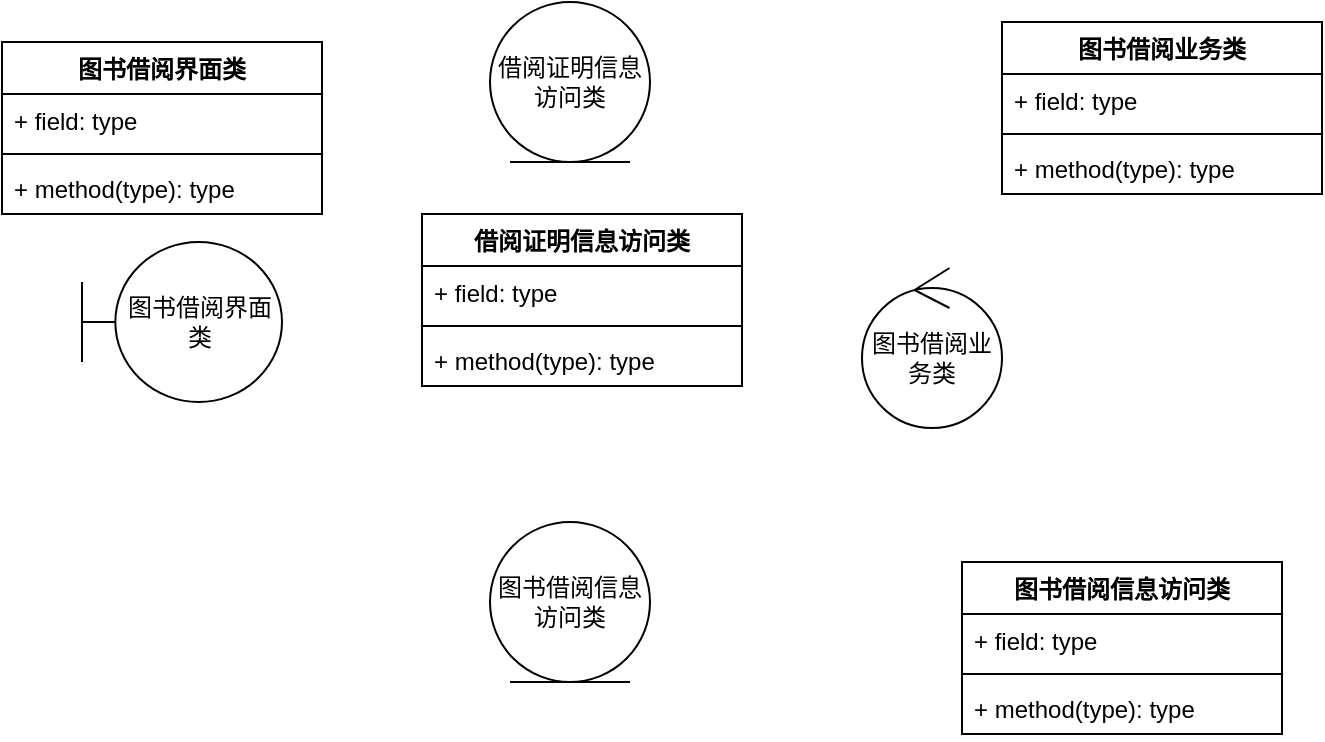 <mxfile version="21.1.7" type="github">
  <diagram name="第 1 页" id="2etSsabE5EfdO6nmUWNd">
    <mxGraphModel dx="1050" dy="590" grid="1" gridSize="10" guides="1" tooltips="1" connect="1" arrows="1" fold="1" page="1" pageScale="1" pageWidth="827" pageHeight="1169" math="0" shadow="0">
      <root>
        <mxCell id="0" />
        <mxCell id="1" parent="0" />
        <mxCell id="MQDV8qLic893FauFztu4-1" value="图书借阅界面类" style="shape=umlBoundary;whiteSpace=wrap;html=1;" vertex="1" parent="1">
          <mxGeometry x="90" y="190" width="100" height="80" as="geometry" />
        </mxCell>
        <mxCell id="MQDV8qLic893FauFztu4-3" value="借阅证明信息访问类" style="ellipse;shape=umlEntity;whiteSpace=wrap;html=1;" vertex="1" parent="1">
          <mxGeometry x="294" y="70" width="80" height="80" as="geometry" />
        </mxCell>
        <mxCell id="MQDV8qLic893FauFztu4-4" value="图书借阅业务类" style="ellipse;shape=umlControl;whiteSpace=wrap;html=1;" vertex="1" parent="1">
          <mxGeometry x="480" y="203" width="70" height="80" as="geometry" />
        </mxCell>
        <mxCell id="MQDV8qLic893FauFztu4-5" value="图书借阅信息访问类" style="ellipse;shape=umlEntity;whiteSpace=wrap;html=1;" vertex="1" parent="1">
          <mxGeometry x="294" y="330" width="80" height="80" as="geometry" />
        </mxCell>
        <mxCell id="MQDV8qLic893FauFztu4-6" value="图书借阅界面类" style="swimlane;fontStyle=1;align=center;verticalAlign=top;childLayout=stackLayout;horizontal=1;startSize=26;horizontalStack=0;resizeParent=1;resizeParentMax=0;resizeLast=0;collapsible=1;marginBottom=0;whiteSpace=wrap;html=1;" vertex="1" parent="1">
          <mxGeometry x="50" y="90" width="160" height="86" as="geometry" />
        </mxCell>
        <mxCell id="MQDV8qLic893FauFztu4-7" value="+ field: type" style="text;strokeColor=none;fillColor=none;align=left;verticalAlign=top;spacingLeft=4;spacingRight=4;overflow=hidden;rotatable=0;points=[[0,0.5],[1,0.5]];portConstraint=eastwest;whiteSpace=wrap;html=1;" vertex="1" parent="MQDV8qLic893FauFztu4-6">
          <mxGeometry y="26" width="160" height="26" as="geometry" />
        </mxCell>
        <mxCell id="MQDV8qLic893FauFztu4-8" value="" style="line;strokeWidth=1;fillColor=none;align=left;verticalAlign=middle;spacingTop=-1;spacingLeft=3;spacingRight=3;rotatable=0;labelPosition=right;points=[];portConstraint=eastwest;strokeColor=inherit;" vertex="1" parent="MQDV8qLic893FauFztu4-6">
          <mxGeometry y="52" width="160" height="8" as="geometry" />
        </mxCell>
        <mxCell id="MQDV8qLic893FauFztu4-9" value="+ method(type): type" style="text;strokeColor=none;fillColor=none;align=left;verticalAlign=top;spacingLeft=4;spacingRight=4;overflow=hidden;rotatable=0;points=[[0,0.5],[1,0.5]];portConstraint=eastwest;whiteSpace=wrap;html=1;" vertex="1" parent="MQDV8qLic893FauFztu4-6">
          <mxGeometry y="60" width="160" height="26" as="geometry" />
        </mxCell>
        <mxCell id="MQDV8qLic893FauFztu4-10" value="借阅证明信息访问类" style="swimlane;fontStyle=1;align=center;verticalAlign=top;childLayout=stackLayout;horizontal=1;startSize=26;horizontalStack=0;resizeParent=1;resizeParentMax=0;resizeLast=0;collapsible=1;marginBottom=0;whiteSpace=wrap;html=1;" vertex="1" parent="1">
          <mxGeometry x="260" y="176" width="160" height="86" as="geometry" />
        </mxCell>
        <mxCell id="MQDV8qLic893FauFztu4-11" value="+ field: type" style="text;strokeColor=none;fillColor=none;align=left;verticalAlign=top;spacingLeft=4;spacingRight=4;overflow=hidden;rotatable=0;points=[[0,0.5],[1,0.5]];portConstraint=eastwest;whiteSpace=wrap;html=1;" vertex="1" parent="MQDV8qLic893FauFztu4-10">
          <mxGeometry y="26" width="160" height="26" as="geometry" />
        </mxCell>
        <mxCell id="MQDV8qLic893FauFztu4-12" value="" style="line;strokeWidth=1;fillColor=none;align=left;verticalAlign=middle;spacingTop=-1;spacingLeft=3;spacingRight=3;rotatable=0;labelPosition=right;points=[];portConstraint=eastwest;strokeColor=inherit;" vertex="1" parent="MQDV8qLic893FauFztu4-10">
          <mxGeometry y="52" width="160" height="8" as="geometry" />
        </mxCell>
        <mxCell id="MQDV8qLic893FauFztu4-13" value="+ method(type): type" style="text;strokeColor=none;fillColor=none;align=left;verticalAlign=top;spacingLeft=4;spacingRight=4;overflow=hidden;rotatable=0;points=[[0,0.5],[1,0.5]];portConstraint=eastwest;whiteSpace=wrap;html=1;" vertex="1" parent="MQDV8qLic893FauFztu4-10">
          <mxGeometry y="60" width="160" height="26" as="geometry" />
        </mxCell>
        <mxCell id="MQDV8qLic893FauFztu4-15" value="图书借阅业务类" style="swimlane;fontStyle=1;align=center;verticalAlign=top;childLayout=stackLayout;horizontal=1;startSize=26;horizontalStack=0;resizeParent=1;resizeParentMax=0;resizeLast=0;collapsible=1;marginBottom=0;whiteSpace=wrap;html=1;" vertex="1" parent="1">
          <mxGeometry x="550" y="80" width="160" height="86" as="geometry" />
        </mxCell>
        <mxCell id="MQDV8qLic893FauFztu4-16" value="+ field: type" style="text;strokeColor=none;fillColor=none;align=left;verticalAlign=top;spacingLeft=4;spacingRight=4;overflow=hidden;rotatable=0;points=[[0,0.5],[1,0.5]];portConstraint=eastwest;whiteSpace=wrap;html=1;" vertex="1" parent="MQDV8qLic893FauFztu4-15">
          <mxGeometry y="26" width="160" height="26" as="geometry" />
        </mxCell>
        <mxCell id="MQDV8qLic893FauFztu4-17" value="" style="line;strokeWidth=1;fillColor=none;align=left;verticalAlign=middle;spacingTop=-1;spacingLeft=3;spacingRight=3;rotatable=0;labelPosition=right;points=[];portConstraint=eastwest;strokeColor=inherit;" vertex="1" parent="MQDV8qLic893FauFztu4-15">
          <mxGeometry y="52" width="160" height="8" as="geometry" />
        </mxCell>
        <mxCell id="MQDV8qLic893FauFztu4-18" value="+ method(type): type" style="text;strokeColor=none;fillColor=none;align=left;verticalAlign=top;spacingLeft=4;spacingRight=4;overflow=hidden;rotatable=0;points=[[0,0.5],[1,0.5]];portConstraint=eastwest;whiteSpace=wrap;html=1;" vertex="1" parent="MQDV8qLic893FauFztu4-15">
          <mxGeometry y="60" width="160" height="26" as="geometry" />
        </mxCell>
        <mxCell id="MQDV8qLic893FauFztu4-19" value="图书借阅信息访问类" style="swimlane;fontStyle=1;align=center;verticalAlign=top;childLayout=stackLayout;horizontal=1;startSize=26;horizontalStack=0;resizeParent=1;resizeParentMax=0;resizeLast=0;collapsible=1;marginBottom=0;whiteSpace=wrap;html=1;" vertex="1" parent="1">
          <mxGeometry x="530" y="350" width="160" height="86" as="geometry" />
        </mxCell>
        <mxCell id="MQDV8qLic893FauFztu4-20" value="+ field: type" style="text;strokeColor=none;fillColor=none;align=left;verticalAlign=top;spacingLeft=4;spacingRight=4;overflow=hidden;rotatable=0;points=[[0,0.5],[1,0.5]];portConstraint=eastwest;whiteSpace=wrap;html=1;" vertex="1" parent="MQDV8qLic893FauFztu4-19">
          <mxGeometry y="26" width="160" height="26" as="geometry" />
        </mxCell>
        <mxCell id="MQDV8qLic893FauFztu4-21" value="" style="line;strokeWidth=1;fillColor=none;align=left;verticalAlign=middle;spacingTop=-1;spacingLeft=3;spacingRight=3;rotatable=0;labelPosition=right;points=[];portConstraint=eastwest;strokeColor=inherit;" vertex="1" parent="MQDV8qLic893FauFztu4-19">
          <mxGeometry y="52" width="160" height="8" as="geometry" />
        </mxCell>
        <mxCell id="MQDV8qLic893FauFztu4-22" value="+ method(type): type" style="text;strokeColor=none;fillColor=none;align=left;verticalAlign=top;spacingLeft=4;spacingRight=4;overflow=hidden;rotatable=0;points=[[0,0.5],[1,0.5]];portConstraint=eastwest;whiteSpace=wrap;html=1;" vertex="1" parent="MQDV8qLic893FauFztu4-19">
          <mxGeometry y="60" width="160" height="26" as="geometry" />
        </mxCell>
      </root>
    </mxGraphModel>
  </diagram>
</mxfile>
